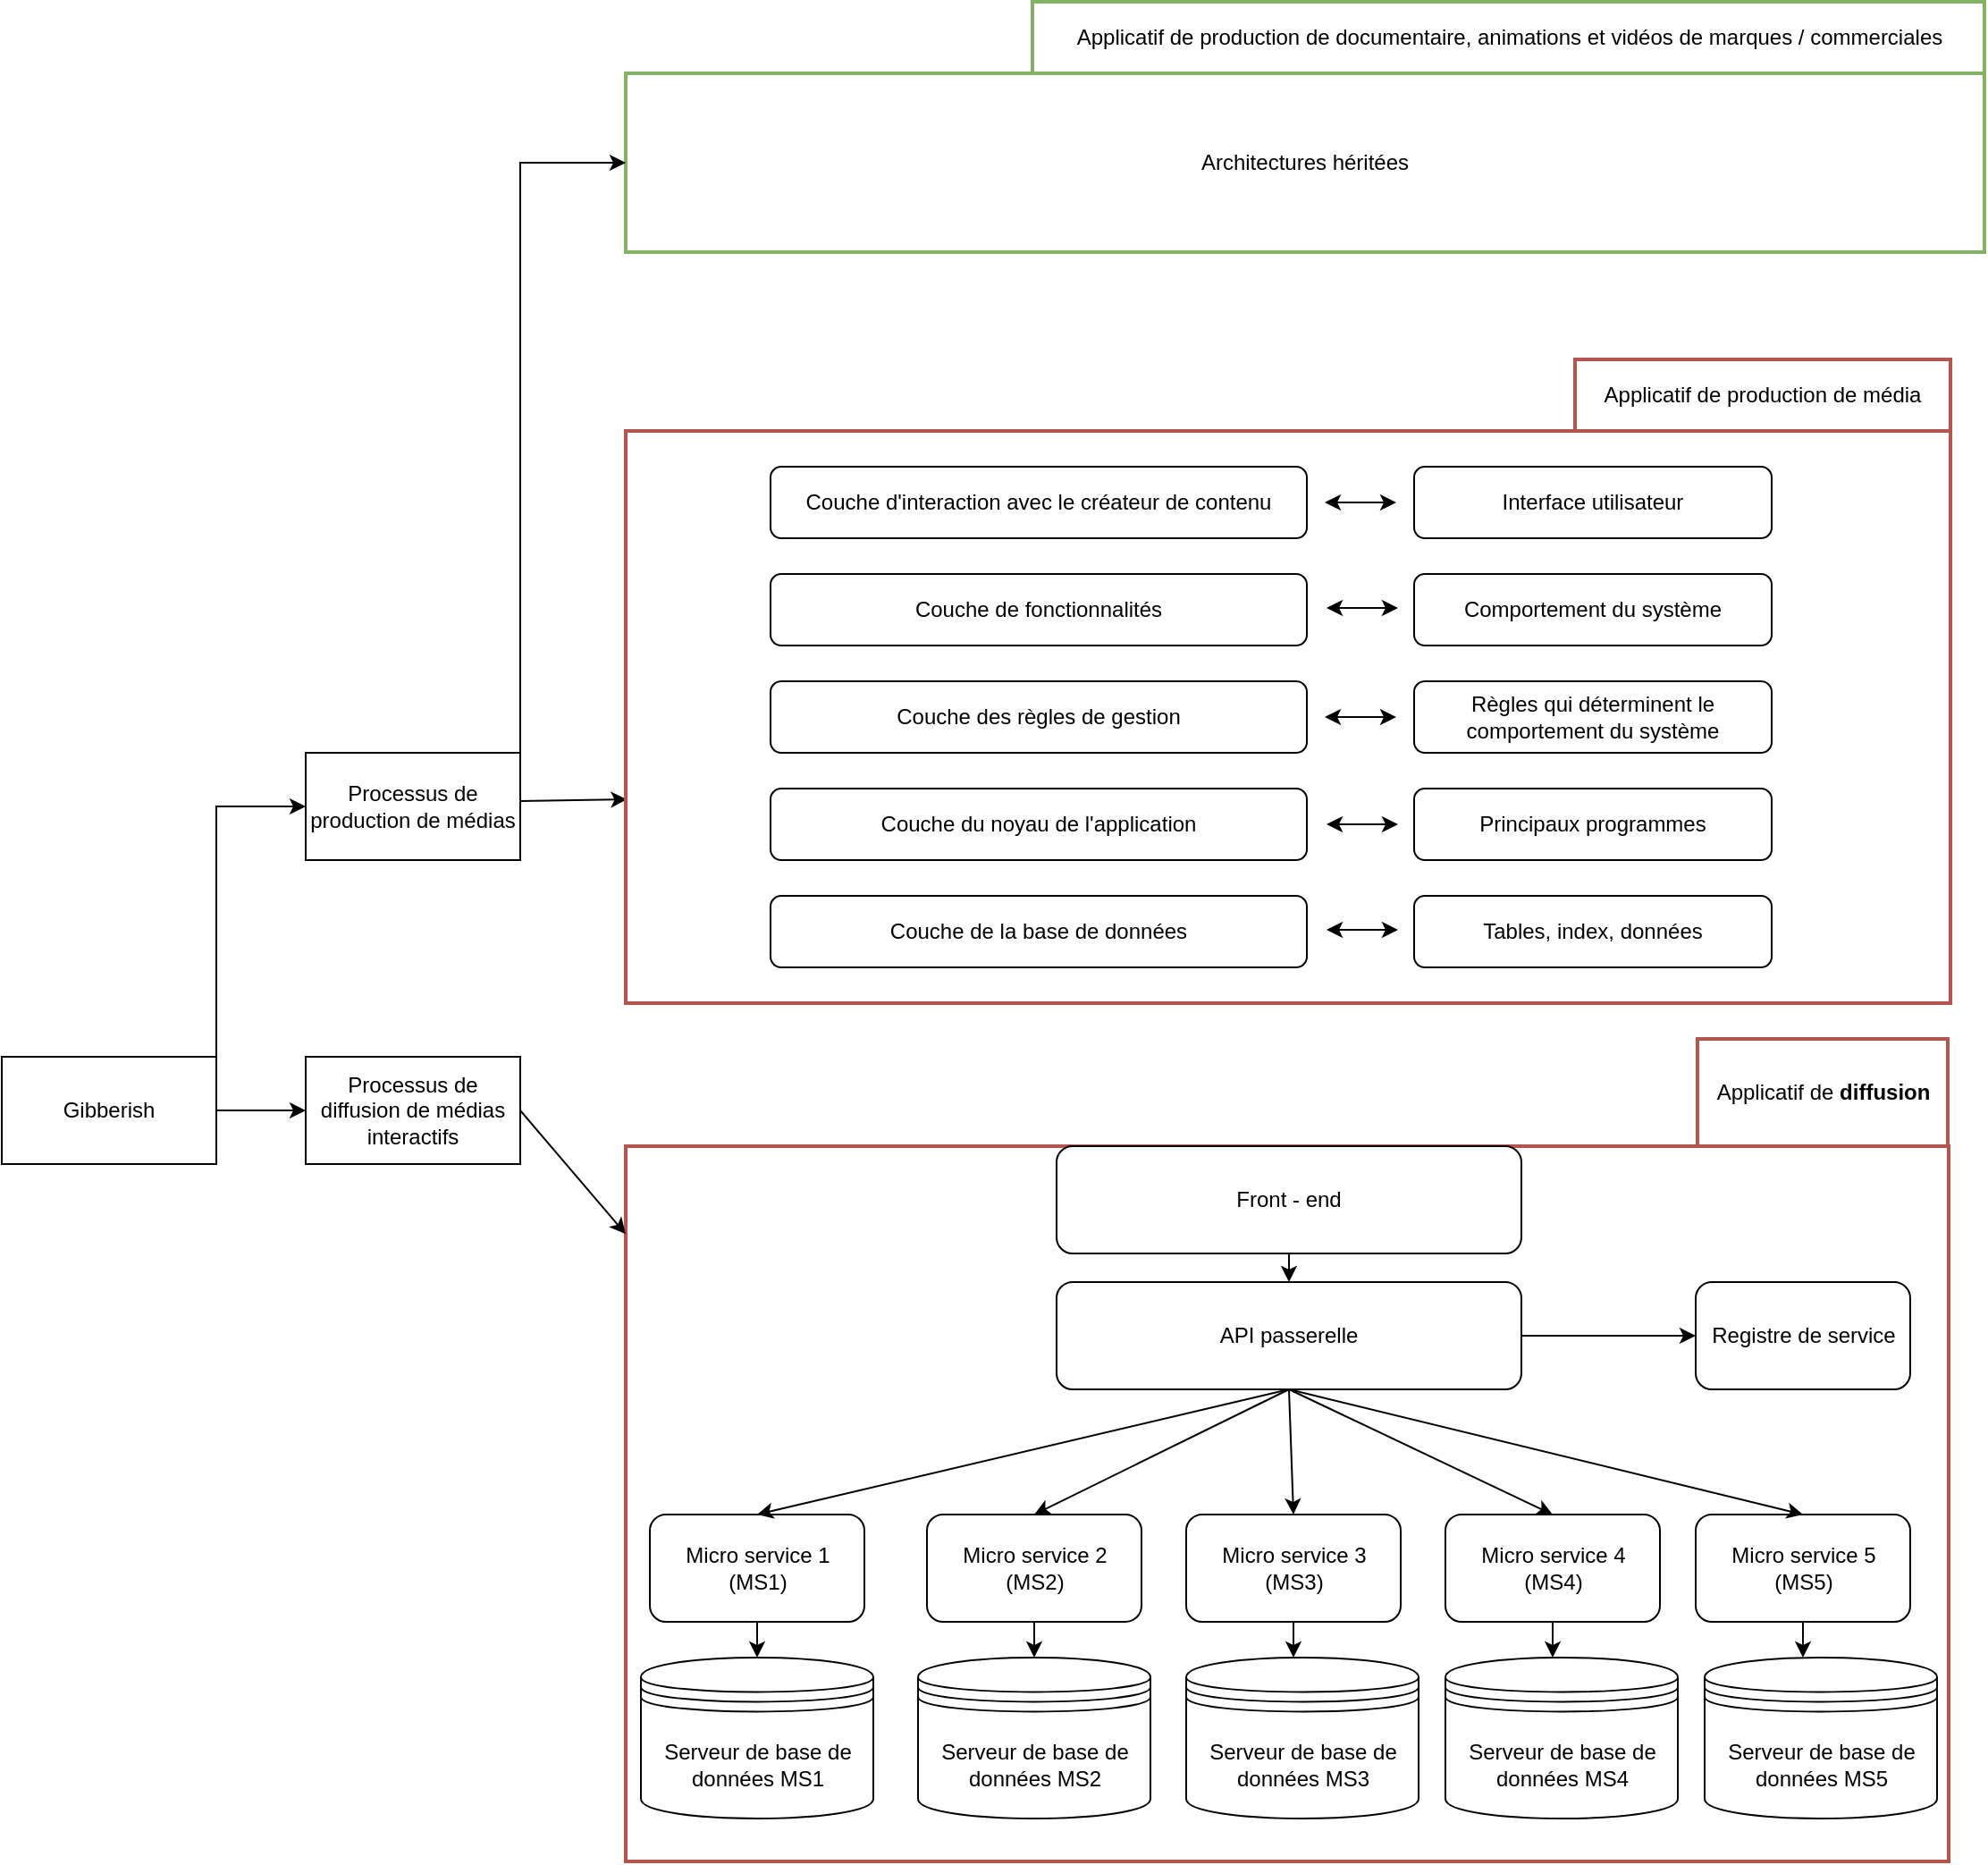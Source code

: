 <mxfile version="20.5.3" type="github">
  <diagram id="J4lTsCqaWdvs94E4tDBU" name="Page-1">
    <mxGraphModel dx="1673" dy="852" grid="1" gridSize="10" guides="1" tooltips="1" connect="1" arrows="1" fold="1" page="1" pageScale="1" pageWidth="827" pageHeight="1169" math="0" shadow="0">
      <root>
        <mxCell id="0" />
        <mxCell id="1" parent="0" />
        <mxCell id="wo86FMuEZb9ytW6Cp0ga-19" value="" style="rounded=0;whiteSpace=wrap;html=1;strokeWidth=2;fillColor=none;strokeColor=#b85450;" parent="1" vertex="1">
          <mxGeometry x="359" y="670" width="740" height="400" as="geometry" />
        </mxCell>
        <mxCell id="wo86FMuEZb9ytW6Cp0ga-26" value="Gibberish" style="rounded=0;whiteSpace=wrap;html=1;strokeWidth=1;fillColor=none;" parent="1" vertex="1">
          <mxGeometry x="10" y="620" width="120" height="60" as="geometry" />
        </mxCell>
        <mxCell id="wo86FMuEZb9ytW6Cp0ga-28" value="Processus de diffusion de médias interactifs" style="rounded=0;whiteSpace=wrap;html=1;strokeWidth=1;fillColor=none;" parent="1" vertex="1">
          <mxGeometry x="180" y="620" width="120" height="60" as="geometry" />
        </mxCell>
        <mxCell id="xsgijD-SskbSGqHChYv_-15" value="" style="endArrow=classic;html=1;rounded=0;exitX=1;exitY=0.5;exitDx=0;exitDy=0;entryX=0;entryY=0.123;entryDx=0;entryDy=0;entryPerimeter=0;" edge="1" parent="1" source="wo86FMuEZb9ytW6Cp0ga-28" target="wo86FMuEZb9ytW6Cp0ga-19">
          <mxGeometry width="50" height="50" relative="1" as="geometry">
            <mxPoint x="560" y="850" as="sourcePoint" />
            <mxPoint x="280" y="650" as="targetPoint" />
          </mxGeometry>
        </mxCell>
        <mxCell id="xsgijD-SskbSGqHChYv_-29" value="" style="endArrow=classic;html=1;rounded=0;strokeColor=#000000;exitX=1;exitY=0.5;exitDx=0;exitDy=0;entryX=0;entryY=0.5;entryDx=0;entryDy=0;" edge="1" parent="1" source="wo86FMuEZb9ytW6Cp0ga-26" target="wo86FMuEZb9ytW6Cp0ga-28">
          <mxGeometry width="50" height="50" relative="1" as="geometry">
            <mxPoint x="760" y="800" as="sourcePoint" />
            <mxPoint x="810" y="750" as="targetPoint" />
          </mxGeometry>
        </mxCell>
        <mxCell id="xsgijD-SskbSGqHChYv_-30" value="" style="endArrow=classic;html=1;rounded=0;strokeColor=#000000;exitX=1;exitY=0.5;exitDx=0;exitDy=0;entryX=0;entryY=0.5;entryDx=0;entryDy=0;" edge="1" parent="1" source="wo86FMuEZb9ytW6Cp0ga-26" target="xsgijD-SskbSGqHChYv_-33">
          <mxGeometry width="50" height="50" relative="1" as="geometry">
            <mxPoint x="760" y="660" as="sourcePoint" />
            <mxPoint x="130" y="470" as="targetPoint" />
            <Array as="points">
              <mxPoint x="130" y="480" />
            </Array>
          </mxGeometry>
        </mxCell>
        <mxCell id="xsgijD-SskbSGqHChYv_-31" value="Architectures héritées" style="rounded=0;whiteSpace=wrap;html=1;strokeWidth=2;fillColor=none;strokeColor=#82b366;" vertex="1" parent="1">
          <mxGeometry x="359" y="70" width="760" height="100" as="geometry" />
        </mxCell>
        <mxCell id="xsgijD-SskbSGqHChYv_-32" value="Applicatif de production de documentaire, animations et vidéos de marques / commerciales" style="rounded=0;whiteSpace=wrap;html=1;strokeWidth=2;fillColor=none;strokeColor=#82b366;" vertex="1" parent="1">
          <mxGeometry x="586.5" y="30" width="532.5" height="40" as="geometry" />
        </mxCell>
        <mxCell id="xsgijD-SskbSGqHChYv_-33" value="Processus de production de médias" style="rounded=0;whiteSpace=wrap;html=1;strokeWidth=1;fillColor=none;" vertex="1" parent="1">
          <mxGeometry x="180" y="450" width="120" height="60" as="geometry" />
        </mxCell>
        <mxCell id="xsgijD-SskbSGqHChYv_-36" value="" style="endArrow=classic;html=1;rounded=0;exitX=1;exitY=0.5;exitDx=0;exitDy=0;entryX=0;entryY=0.5;entryDx=0;entryDy=0;" edge="1" parent="1" target="xsgijD-SskbSGqHChYv_-31">
          <mxGeometry width="50" height="50" relative="1" as="geometry">
            <mxPoint x="300" y="480.21" as="sourcePoint" />
            <mxPoint x="360" y="479.41" as="targetPoint" />
            <Array as="points">
              <mxPoint x="300" y="120" />
            </Array>
          </mxGeometry>
        </mxCell>
        <mxCell id="xsgijD-SskbSGqHChYv_-38" value="" style="endArrow=classic;html=1;rounded=0;strokeColor=#000000;entryX=0.001;entryY=0.644;entryDx=0;entryDy=0;entryPerimeter=0;" edge="1" parent="1" target="xsgijD-SskbSGqHChYv_-39">
          <mxGeometry width="50" height="50" relative="1" as="geometry">
            <mxPoint x="300" y="477" as="sourcePoint" />
            <mxPoint x="352.5" y="482" as="targetPoint" />
          </mxGeometry>
        </mxCell>
        <mxCell id="xsgijD-SskbSGqHChYv_-39" value="" style="rounded=0;whiteSpace=wrap;html=1;strokeWidth=2;fillColor=none;strokeColor=#b85450;" vertex="1" parent="1">
          <mxGeometry x="359" y="270" width="741" height="320" as="geometry" />
        </mxCell>
        <mxCell id="xsgijD-SskbSGqHChYv_-40" value="Applicatif de production de média" style="rounded=0;whiteSpace=wrap;html=1;strokeWidth=2;fillColor=none;strokeColor=#b85450;" vertex="1" parent="1">
          <mxGeometry x="890" y="230" width="210" height="40" as="geometry" />
        </mxCell>
        <mxCell id="xsgijD-SskbSGqHChYv_-43" value="" style="group" vertex="1" connectable="0" parent="1">
          <mxGeometry x="367.5" y="670" width="730" height="376" as="geometry" />
        </mxCell>
        <mxCell id="SsCDJ0o37DeABF8u1zy4-1" value="API passerelle" style="rounded=1;whiteSpace=wrap;html=1;" parent="xsgijD-SskbSGqHChYv_-43" vertex="1">
          <mxGeometry x="232.5" y="76" width="260" height="60" as="geometry" />
        </mxCell>
        <mxCell id="SsCDJ0o37DeABF8u1zy4-2" value="Registre de service" style="rounded=1;whiteSpace=wrap;html=1;" parent="xsgijD-SskbSGqHChYv_-43" vertex="1">
          <mxGeometry x="590" y="76" width="120" height="60" as="geometry" />
        </mxCell>
        <mxCell id="SsCDJ0o37DeABF8u1zy4-5" value="&lt;div&gt;Micro service 1&lt;br&gt;(MS1)&lt;br&gt;&lt;/div&gt;" style="rounded=1;whiteSpace=wrap;html=1;" parent="xsgijD-SskbSGqHChYv_-43" vertex="1">
          <mxGeometry x="5" y="206" width="120" height="60" as="geometry" />
        </mxCell>
        <mxCell id="SsCDJ0o37DeABF8u1zy4-7" value="&lt;div&gt;Micro service 5&lt;br&gt;(MS5)&lt;br&gt;&lt;/div&gt;" style="rounded=1;whiteSpace=wrap;html=1;" parent="xsgijD-SskbSGqHChYv_-43" vertex="1">
          <mxGeometry x="590" y="206" width="120" height="60" as="geometry" />
        </mxCell>
        <mxCell id="SsCDJ0o37DeABF8u1zy4-12" value="Serveur de base de données MS1" style="shape=datastore;whiteSpace=wrap;html=1;fillColor=none;strokeColor=#000000;" parent="xsgijD-SskbSGqHChYv_-43" vertex="1">
          <mxGeometry y="286" width="130" height="90" as="geometry" />
        </mxCell>
        <mxCell id="SsCDJ0o37DeABF8u1zy4-15" value="Front - end" style="rounded=1;whiteSpace=wrap;html=1;" parent="xsgijD-SskbSGqHChYv_-43" vertex="1">
          <mxGeometry x="232.5" width="260" height="60" as="geometry" />
        </mxCell>
        <mxCell id="SsCDJ0o37DeABF8u1zy4-16" value="" style="endArrow=classic;html=1;rounded=0;entryX=0.5;entryY=0;entryDx=0;entryDy=0;exitX=0.5;exitY=1;exitDx=0;exitDy=0;" parent="xsgijD-SskbSGqHChYv_-43" source="SsCDJ0o37DeABF8u1zy4-15" target="SsCDJ0o37DeABF8u1zy4-1" edge="1">
          <mxGeometry width="50" height="50" relative="1" as="geometry">
            <mxPoint x="264" y="266" as="sourcePoint" />
            <mxPoint x="314" y="216" as="targetPoint" />
          </mxGeometry>
        </mxCell>
        <mxCell id="SsCDJ0o37DeABF8u1zy4-17" value="" style="endArrow=classic;html=1;rounded=0;entryX=0;entryY=0.5;entryDx=0;entryDy=0;exitX=1;exitY=0.5;exitDx=0;exitDy=0;" parent="xsgijD-SskbSGqHChYv_-43" source="SsCDJ0o37DeABF8u1zy4-1" target="SsCDJ0o37DeABF8u1zy4-2" edge="1">
          <mxGeometry width="50" height="50" relative="1" as="geometry">
            <mxPoint x="354" y="150.5" as="sourcePoint" />
            <mxPoint x="314" y="320.5" as="targetPoint" />
          </mxGeometry>
        </mxCell>
        <mxCell id="SsCDJ0o37DeABF8u1zy4-18" value="" style="endArrow=classic;html=1;rounded=0;entryX=0.5;entryY=0;entryDx=0;entryDy=0;exitX=0.5;exitY=1;exitDx=0;exitDy=0;" parent="xsgijD-SskbSGqHChYv_-43" source="SsCDJ0o37DeABF8u1zy4-5" target="SsCDJ0o37DeABF8u1zy4-12" edge="1">
          <mxGeometry width="50" height="50" relative="1" as="geometry">
            <mxPoint x="255" y="296" as="sourcePoint" />
            <mxPoint x="305" y="246" as="targetPoint" />
          </mxGeometry>
        </mxCell>
        <mxCell id="SsCDJ0o37DeABF8u1zy4-23" value="&lt;div&gt;Micro service 4&lt;br&gt;(MS4)&lt;br&gt;&lt;/div&gt;" style="rounded=1;whiteSpace=wrap;html=1;" parent="xsgijD-SskbSGqHChYv_-43" vertex="1">
          <mxGeometry x="450" y="206" width="120" height="60" as="geometry" />
        </mxCell>
        <mxCell id="SsCDJ0o37DeABF8u1zy4-28" value="" style="endArrow=classic;html=1;rounded=0;entryX=0.5;entryY=0;entryDx=0;entryDy=0;exitX=0.5;exitY=1;exitDx=0;exitDy=0;" parent="xsgijD-SskbSGqHChYv_-43" source="SsCDJ0o37DeABF8u1zy4-23" edge="1">
          <mxGeometry width="50" height="50" relative="1" as="geometry">
            <mxPoint x="880" y="266" as="sourcePoint" />
            <mxPoint x="510" y="286" as="targetPoint" />
          </mxGeometry>
        </mxCell>
        <mxCell id="SsCDJ0o37DeABF8u1zy4-29" value="" style="endArrow=classic;html=1;rounded=0;entryX=0.5;entryY=0;entryDx=0;entryDy=0;exitX=0.5;exitY=1;exitDx=0;exitDy=0;" parent="xsgijD-SskbSGqHChYv_-43" source="SsCDJ0o37DeABF8u1zy4-7" edge="1">
          <mxGeometry width="50" height="50" relative="1" as="geometry">
            <mxPoint x="627" y="373" as="sourcePoint" />
            <mxPoint x="650" y="286" as="targetPoint" />
          </mxGeometry>
        </mxCell>
        <mxCell id="SsCDJ0o37DeABF8u1zy4-33" value="&lt;div&gt;Micro service 2&lt;br&gt;(MS2)&lt;br&gt;&lt;/div&gt;" style="rounded=1;whiteSpace=wrap;html=1;" parent="xsgijD-SskbSGqHChYv_-43" vertex="1">
          <mxGeometry x="160" y="206" width="120" height="60" as="geometry" />
        </mxCell>
        <mxCell id="SsCDJ0o37DeABF8u1zy4-35" value="" style="endArrow=classic;html=1;rounded=0;entryX=0.5;entryY=0;entryDx=0;entryDy=0;exitX=0.5;exitY=1;exitDx=0;exitDy=0;" parent="xsgijD-SskbSGqHChYv_-43" source="SsCDJ0o37DeABF8u1zy4-33" edge="1">
          <mxGeometry width="50" height="50" relative="1" as="geometry">
            <mxPoint x="410" y="296" as="sourcePoint" />
            <mxPoint x="220" y="286" as="targetPoint" />
          </mxGeometry>
        </mxCell>
        <mxCell id="SsCDJ0o37DeABF8u1zy4-40" value="&lt;div&gt;Micro service 3&lt;br&gt;(MS3)&lt;br&gt;&lt;/div&gt;" style="rounded=1;whiteSpace=wrap;html=1;" parent="xsgijD-SskbSGqHChYv_-43" vertex="1">
          <mxGeometry x="305" y="206" width="120" height="60" as="geometry" />
        </mxCell>
        <mxCell id="SsCDJ0o37DeABF8u1zy4-42" value="" style="endArrow=classic;html=1;rounded=0;entryX=0.5;entryY=0;entryDx=0;entryDy=0;exitX=0.5;exitY=1;exitDx=0;exitDy=0;" parent="xsgijD-SskbSGqHChYv_-43" source="SsCDJ0o37DeABF8u1zy4-40" edge="1">
          <mxGeometry width="50" height="50" relative="1" as="geometry">
            <mxPoint x="555" y="296" as="sourcePoint" />
            <mxPoint x="365" y="286" as="targetPoint" />
          </mxGeometry>
        </mxCell>
        <mxCell id="SsCDJ0o37DeABF8u1zy4-48" value="" style="endArrow=classic;html=1;rounded=0;entryX=0.5;entryY=0;entryDx=0;entryDy=0;exitX=0.5;exitY=1;exitDx=0;exitDy=0;startArrow=none;" parent="xsgijD-SskbSGqHChYv_-43" target="SsCDJ0o37DeABF8u1zy4-5" edge="1">
          <mxGeometry width="50" height="50" relative="1" as="geometry">
            <mxPoint x="65" y="206" as="sourcePoint" />
            <mxPoint x="390" y="226" as="targetPoint" />
          </mxGeometry>
        </mxCell>
        <mxCell id="xsgijD-SskbSGqHChYv_-3" value="" style="endArrow=classic;html=1;rounded=0;entryX=0.5;entryY=0;entryDx=0;entryDy=0;exitX=0.5;exitY=1;exitDx=0;exitDy=0;fillColor=#e1d5e7;strokeColor=#000000;" edge="1" parent="xsgijD-SskbSGqHChYv_-43" source="SsCDJ0o37DeABF8u1zy4-1" target="SsCDJ0o37DeABF8u1zy4-5">
          <mxGeometry width="50" height="50" relative="1" as="geometry">
            <mxPoint x="190" y="126" as="sourcePoint" />
            <mxPoint x="65" y="176" as="targetPoint" />
          </mxGeometry>
        </mxCell>
        <mxCell id="xsgijD-SskbSGqHChYv_-5" value="" style="endArrow=classic;html=1;rounded=0;entryX=0.5;entryY=0;entryDx=0;entryDy=0;exitX=0.5;exitY=1;exitDx=0;exitDy=0;fillColor=#e1d5e7;strokeColor=#000000;" edge="1" parent="xsgijD-SskbSGqHChYv_-43" target="SsCDJ0o37DeABF8u1zy4-33" source="SsCDJ0o37DeABF8u1zy4-1">
          <mxGeometry width="50" height="50" relative="1" as="geometry">
            <mxPoint x="505" y="116" as="sourcePoint" />
            <mxPoint x="217.5" y="176" as="targetPoint" />
          </mxGeometry>
        </mxCell>
        <mxCell id="xsgijD-SskbSGqHChYv_-7" value="" style="endArrow=classic;html=1;rounded=0;entryX=0.5;entryY=0;entryDx=0;entryDy=0;exitX=0.5;exitY=1;exitDx=0;exitDy=0;fillColor=#e1d5e7;strokeColor=#000000;" edge="1" parent="xsgijD-SskbSGqHChYv_-43" target="SsCDJ0o37DeABF8u1zy4-40" source="SsCDJ0o37DeABF8u1zy4-1">
          <mxGeometry width="50" height="50" relative="1" as="geometry">
            <mxPoint x="660" y="126" as="sourcePoint" />
            <mxPoint x="362.5" y="176" as="targetPoint" />
          </mxGeometry>
        </mxCell>
        <mxCell id="xsgijD-SskbSGqHChYv_-9" value="" style="endArrow=classic;html=1;rounded=0;entryX=0.5;entryY=0;entryDx=0;entryDy=0;exitX=0.5;exitY=1;exitDx=0;exitDy=0;fillColor=#e1d5e7;strokeColor=#000000;" edge="1" parent="xsgijD-SskbSGqHChYv_-43" target="SsCDJ0o37DeABF8u1zy4-23" source="SsCDJ0o37DeABF8u1zy4-1">
          <mxGeometry width="50" height="50" relative="1" as="geometry">
            <mxPoint x="812" y="126" as="sourcePoint" />
            <mxPoint x="508.5" y="176" as="targetPoint" />
          </mxGeometry>
        </mxCell>
        <mxCell id="xsgijD-SskbSGqHChYv_-11" value="" style="endArrow=classic;html=1;rounded=0;entryX=0.5;entryY=0;entryDx=0;entryDy=0;exitX=0.5;exitY=1;exitDx=0;exitDy=0;fillColor=#e1d5e7;strokeColor=#000000;" edge="1" parent="xsgijD-SskbSGqHChYv_-43" target="SsCDJ0o37DeABF8u1zy4-7" source="SsCDJ0o37DeABF8u1zy4-1">
          <mxGeometry width="50" height="50" relative="1" as="geometry">
            <mxPoint x="955" y="126" as="sourcePoint" />
            <mxPoint x="650" y="176" as="targetPoint" />
            <Array as="points" />
          </mxGeometry>
        </mxCell>
        <mxCell id="xsgijD-SskbSGqHChYv_-23" value="Serveur de base de données MS2" style="shape=datastore;whiteSpace=wrap;html=1;fillColor=none;strokeColor=#000000;" vertex="1" parent="xsgijD-SskbSGqHChYv_-43">
          <mxGeometry x="155" y="286" width="130" height="90" as="geometry" />
        </mxCell>
        <mxCell id="xsgijD-SskbSGqHChYv_-24" value="Serveur de base de données MS3" style="shape=datastore;whiteSpace=wrap;html=1;fillColor=none;strokeColor=#000000;" vertex="1" parent="xsgijD-SskbSGqHChYv_-43">
          <mxGeometry x="305" y="286" width="130" height="90" as="geometry" />
        </mxCell>
        <mxCell id="xsgijD-SskbSGqHChYv_-25" value="Serveur de base de données MS4" style="shape=datastore;whiteSpace=wrap;html=1;fillColor=none;strokeColor=#000000;" vertex="1" parent="xsgijD-SskbSGqHChYv_-43">
          <mxGeometry x="450" y="286" width="130" height="90" as="geometry" />
        </mxCell>
        <mxCell id="xsgijD-SskbSGqHChYv_-26" value="Serveur de base de données MS5" style="shape=datastore;whiteSpace=wrap;html=1;fillColor=none;strokeColor=#000000;" vertex="1" parent="xsgijD-SskbSGqHChYv_-43">
          <mxGeometry x="595" y="286" width="130" height="90" as="geometry" />
        </mxCell>
        <mxCell id="wo86FMuEZb9ytW6Cp0ga-20" value="Applicatif de &lt;b&gt;diffusion&lt;/b&gt;" style="rounded=0;whiteSpace=wrap;html=1;strokeWidth=2;fillColor=none;strokeColor=#b85450;" parent="xsgijD-SskbSGqHChYv_-43" vertex="1">
          <mxGeometry x="591" y="-60" width="140" height="60" as="geometry" />
        </mxCell>
        <mxCell id="xsgijD-SskbSGqHChYv_-59" value="" style="group" vertex="1" connectable="0" parent="1">
          <mxGeometry x="440" y="290" width="560" height="280" as="geometry" />
        </mxCell>
        <mxCell id="xsgijD-SskbSGqHChYv_-44" value="Couche d&#39;interaction avec le créateur de contenu" style="rounded=1;whiteSpace=wrap;html=1;" vertex="1" parent="xsgijD-SskbSGqHChYv_-59">
          <mxGeometry width="300" height="40" as="geometry" />
        </mxCell>
        <mxCell id="xsgijD-SskbSGqHChYv_-45" value="" style="endArrow=classic;startArrow=classic;html=1;rounded=0;" edge="1" parent="xsgijD-SskbSGqHChYv_-59">
          <mxGeometry width="50" height="50" relative="1" as="geometry">
            <mxPoint x="310" y="20" as="sourcePoint" />
            <mxPoint x="350" y="20" as="targetPoint" />
          </mxGeometry>
        </mxCell>
        <mxCell id="xsgijD-SskbSGqHChYv_-46" value="Interface utilisateur" style="rounded=1;whiteSpace=wrap;html=1;" vertex="1" parent="xsgijD-SskbSGqHChYv_-59">
          <mxGeometry x="360" width="200" height="40" as="geometry" />
        </mxCell>
        <mxCell id="xsgijD-SskbSGqHChYv_-47" value="Comportement du système" style="rounded=1;whiteSpace=wrap;html=1;" vertex="1" parent="xsgijD-SskbSGqHChYv_-59">
          <mxGeometry x="360" y="60" width="200" height="40" as="geometry" />
        </mxCell>
        <mxCell id="xsgijD-SskbSGqHChYv_-48" value="" style="endArrow=classic;startArrow=classic;html=1;rounded=0;" edge="1" parent="xsgijD-SskbSGqHChYv_-59">
          <mxGeometry width="50" height="50" relative="1" as="geometry">
            <mxPoint x="311" y="79" as="sourcePoint" />
            <mxPoint x="351" y="79" as="targetPoint" />
          </mxGeometry>
        </mxCell>
        <mxCell id="xsgijD-SskbSGqHChYv_-49" value="Couche de fonctionnalités" style="rounded=1;whiteSpace=wrap;html=1;" vertex="1" parent="xsgijD-SskbSGqHChYv_-59">
          <mxGeometry y="60" width="300" height="40" as="geometry" />
        </mxCell>
        <mxCell id="xsgijD-SskbSGqHChYv_-50" value="Couche des règles de gestion" style="rounded=1;whiteSpace=wrap;html=1;" vertex="1" parent="xsgijD-SskbSGqHChYv_-59">
          <mxGeometry y="120" width="300" height="40" as="geometry" />
        </mxCell>
        <mxCell id="xsgijD-SskbSGqHChYv_-51" value="" style="endArrow=classic;startArrow=classic;html=1;rounded=0;" edge="1" parent="xsgijD-SskbSGqHChYv_-59">
          <mxGeometry width="50" height="50" relative="1" as="geometry">
            <mxPoint x="310" y="140" as="sourcePoint" />
            <mxPoint x="350" y="140" as="targetPoint" />
          </mxGeometry>
        </mxCell>
        <mxCell id="xsgijD-SskbSGqHChYv_-52" value="Règles qui déterminent le comportement du système" style="rounded=1;whiteSpace=wrap;html=1;" vertex="1" parent="xsgijD-SskbSGqHChYv_-59">
          <mxGeometry x="360" y="120" width="200" height="40" as="geometry" />
        </mxCell>
        <mxCell id="xsgijD-SskbSGqHChYv_-53" value="Principaux programmes" style="rounded=1;whiteSpace=wrap;html=1;" vertex="1" parent="xsgijD-SskbSGqHChYv_-59">
          <mxGeometry x="360" y="180" width="200" height="40" as="geometry" />
        </mxCell>
        <mxCell id="xsgijD-SskbSGqHChYv_-54" value="" style="endArrow=classic;startArrow=classic;html=1;rounded=0;" edge="1" parent="xsgijD-SskbSGqHChYv_-59">
          <mxGeometry width="50" height="50" relative="1" as="geometry">
            <mxPoint x="311" y="200" as="sourcePoint" />
            <mxPoint x="351" y="200" as="targetPoint" />
          </mxGeometry>
        </mxCell>
        <mxCell id="xsgijD-SskbSGqHChYv_-55" value="Couche du noyau de l&#39;application" style="rounded=1;whiteSpace=wrap;html=1;" vertex="1" parent="xsgijD-SskbSGqHChYv_-59">
          <mxGeometry y="180" width="300" height="40" as="geometry" />
        </mxCell>
        <mxCell id="xsgijD-SskbSGqHChYv_-56" value="Couche de la base de données" style="rounded=1;whiteSpace=wrap;html=1;" vertex="1" parent="xsgijD-SskbSGqHChYv_-59">
          <mxGeometry y="240" width="300" height="40" as="geometry" />
        </mxCell>
        <mxCell id="xsgijD-SskbSGqHChYv_-57" value="" style="endArrow=classic;startArrow=classic;html=1;rounded=0;" edge="1" parent="xsgijD-SskbSGqHChYv_-59">
          <mxGeometry width="50" height="50" relative="1" as="geometry">
            <mxPoint x="311" y="259" as="sourcePoint" />
            <mxPoint x="351" y="259" as="targetPoint" />
          </mxGeometry>
        </mxCell>
        <mxCell id="xsgijD-SskbSGqHChYv_-58" value="Tables, index, données" style="rounded=1;whiteSpace=wrap;html=1;" vertex="1" parent="xsgijD-SskbSGqHChYv_-59">
          <mxGeometry x="360" y="240" width="200" height="40" as="geometry" />
        </mxCell>
      </root>
    </mxGraphModel>
  </diagram>
</mxfile>
